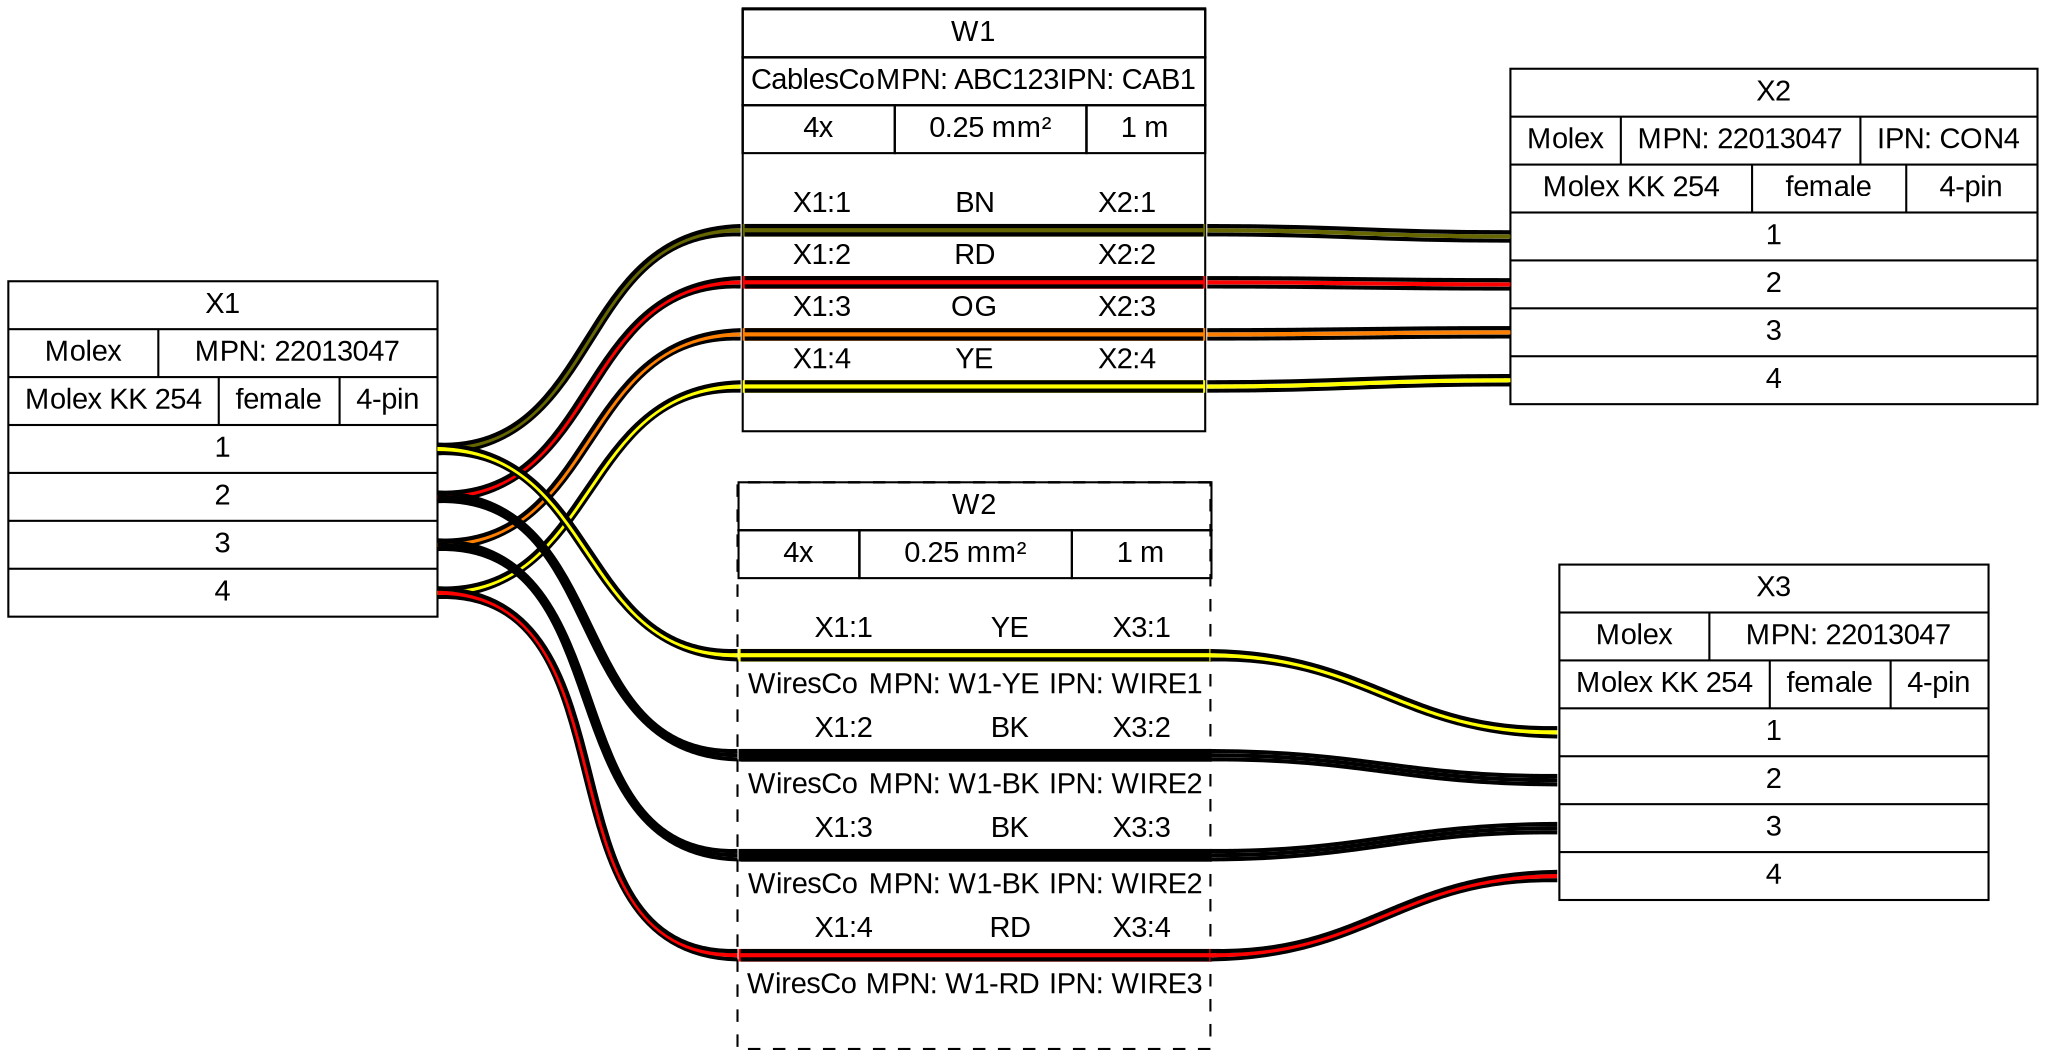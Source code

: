 graph {
// Graph generated by WireViz
// https://github.com/formatc1702/WireViz
	graph [bgcolor=white fontname=arial nodesep=0.33 rankdir=LR ranksep=2]
	node [fillcolor=white fontname=arial shape=record style=filled]
	edge [fontname=arial style=bold]
	X1 [label="X1|{Molex|MPN: 22013047}|{Molex KK 254|female|4-pin}|{{<p1r>1|<p2r>2|<p3r>3|<p4r>4}}"]
	X2 [label="X2|{Molex|MPN: 22013047|IPN: CON4}|{Molex KK 254|female|4-pin}|{{<p1l>1|<p2l>2|<p3l>3|<p4l>4}}"]
	X3 [label="X3|{Molex|MPN: 22013047}|{Molex KK 254|female|4-pin}|{{<p1l>1|<p2l>2|<p3l>3|<p4l>4}}"]
	edge [color="#000000:#666600:#000000"]
	X1:p1r:e -- W1:w1:w
	W1:w1:e -- X2:p1l:w
	edge [color="#000000:#ff0000:#000000"]
	X1:p2r:e -- W1:w2:w
	W1:w2:e -- X2:p2l:w
	edge [color="#000000:#ff8000:#000000"]
	X1:p3r:e -- W1:w3:w
	W1:w3:e -- X2:p3l:w
	edge [color="#000000:#ffff00:#000000"]
	X1:p4r:e -- W1:w4:w
	W1:w4:e -- X2:p4l:w
	W1 [label=<<table border="0" cellspacing="0" cellpadding="0"><tr><td><table border="0" cellspacing="0" cellpadding="3" cellborder="1"><tr><td colspan="3">W1</td></tr><tr><td colspan="3"><table border="0" cellspacing="0" cellpadding="0" cellborder="0"><tr><td>CablesCo</td><td>MPN: ABC123</td><td>IPN: CAB1</td></tr></table></td></tr><tr><td>4x</td><td>0.25 mm²</td><td>1 m</td></tr></table></td></tr><tr><td>&nbsp;</td></tr><tr><td><table border="0" cellspacing="0" cellborder="0"><tr><td>X1:1</td><td>BN</td><td>X2:1</td></tr><tr><td colspan="3" cellpadding="0" height="6" bgcolor="#666600" border="2" sides="tb" port="w1"></td></tr><tr><td>X1:2</td><td>RD</td><td>X2:2</td></tr><tr><td colspan="3" cellpadding="0" height="6" bgcolor="#ff0000" border="2" sides="tb" port="w2"></td></tr><tr><td>X1:3</td><td>OG</td><td>X2:3</td></tr><tr><td colspan="3" cellpadding="0" height="6" bgcolor="#ff8000" border="2" sides="tb" port="w3"></td></tr><tr><td>X1:4</td><td>YE</td><td>X2:4</td></tr><tr><td colspan="3" cellpadding="0" height="6" bgcolor="#ffff00" border="2" sides="tb" port="w4"></td></tr><tr><td>&nbsp;</td></tr></table></td></tr></table>> fillcolor=white margin=0 shape=box style=""]
	edge [color="#000000:#ffff00:#000000"]
	X1:p1r:e -- W2:w1:w
	W2:w1:e -- X3:p1l:w
	edge [color="#000000:#000000:#000000"]
	X1:p2r:e -- W2:w2:w
	W2:w2:e -- X3:p2l:w
	edge [color="#000000:#000000:#000000"]
	X1:p3r:e -- W2:w3:w
	W2:w3:e -- X3:p3l:w
	edge [color="#000000:#ff0000:#000000"]
	X1:p4r:e -- W2:w4:w
	W2:w4:e -- X3:p4l:w
	W2 [label=<<table border="0" cellspacing="0" cellpadding="0"><tr><td><table border="0" cellspacing="0" cellpadding="3" cellborder="1"><tr><td colspan="3">W2</td></tr><tr><td>4x</td><td>0.25 mm²</td><td>1 m</td></tr></table></td></tr><tr><td>&nbsp;</td></tr><tr><td><table border="0" cellspacing="0" cellborder="0"><tr><td>X1:1</td><td>YE</td><td>X3:1</td></tr><tr><td colspan="3" cellpadding="0" height="6" bgcolor="#ffff00" border="2" sides="tb" port="w1"></td></tr><tr><td colspan="3"><table border="0" cellspacing="0" cellborder="0"><tr><td>WiresCo</td><td>MPN: W1-YE</td><td>IPN: WIRE1</td></tr></table></td></tr><tr><td>X1:2</td><td>BK</td><td>X3:2</td></tr><tr><td colspan="3" cellpadding="0" height="6" bgcolor="#000000" border="2" sides="tb" port="w2"></td></tr><tr><td colspan="3"><table border="0" cellspacing="0" cellborder="0"><tr><td>WiresCo</td><td>MPN: W1-BK</td><td>IPN: WIRE2</td></tr></table></td></tr><tr><td>X1:3</td><td>BK</td><td>X3:3</td></tr><tr><td colspan="3" cellpadding="0" height="6" bgcolor="#000000" border="2" sides="tb" port="w3"></td></tr><tr><td colspan="3"><table border="0" cellspacing="0" cellborder="0"><tr><td>WiresCo</td><td>MPN: W1-BK</td><td>IPN: WIRE2</td></tr></table></td></tr><tr><td>X1:4</td><td>RD</td><td>X3:4</td></tr><tr><td colspan="3" cellpadding="0" height="6" bgcolor="#ff0000" border="2" sides="tb" port="w4"></td></tr><tr><td colspan="3"><table border="0" cellspacing="0" cellborder="0"><tr><td>WiresCo</td><td>MPN: W1-RD</td><td>IPN: WIRE3</td></tr></table></td></tr><tr><td>&nbsp;</td></tr></table></td></tr></table>> fillcolor=white margin=0 shape=box style="filled,dashed"]
}
